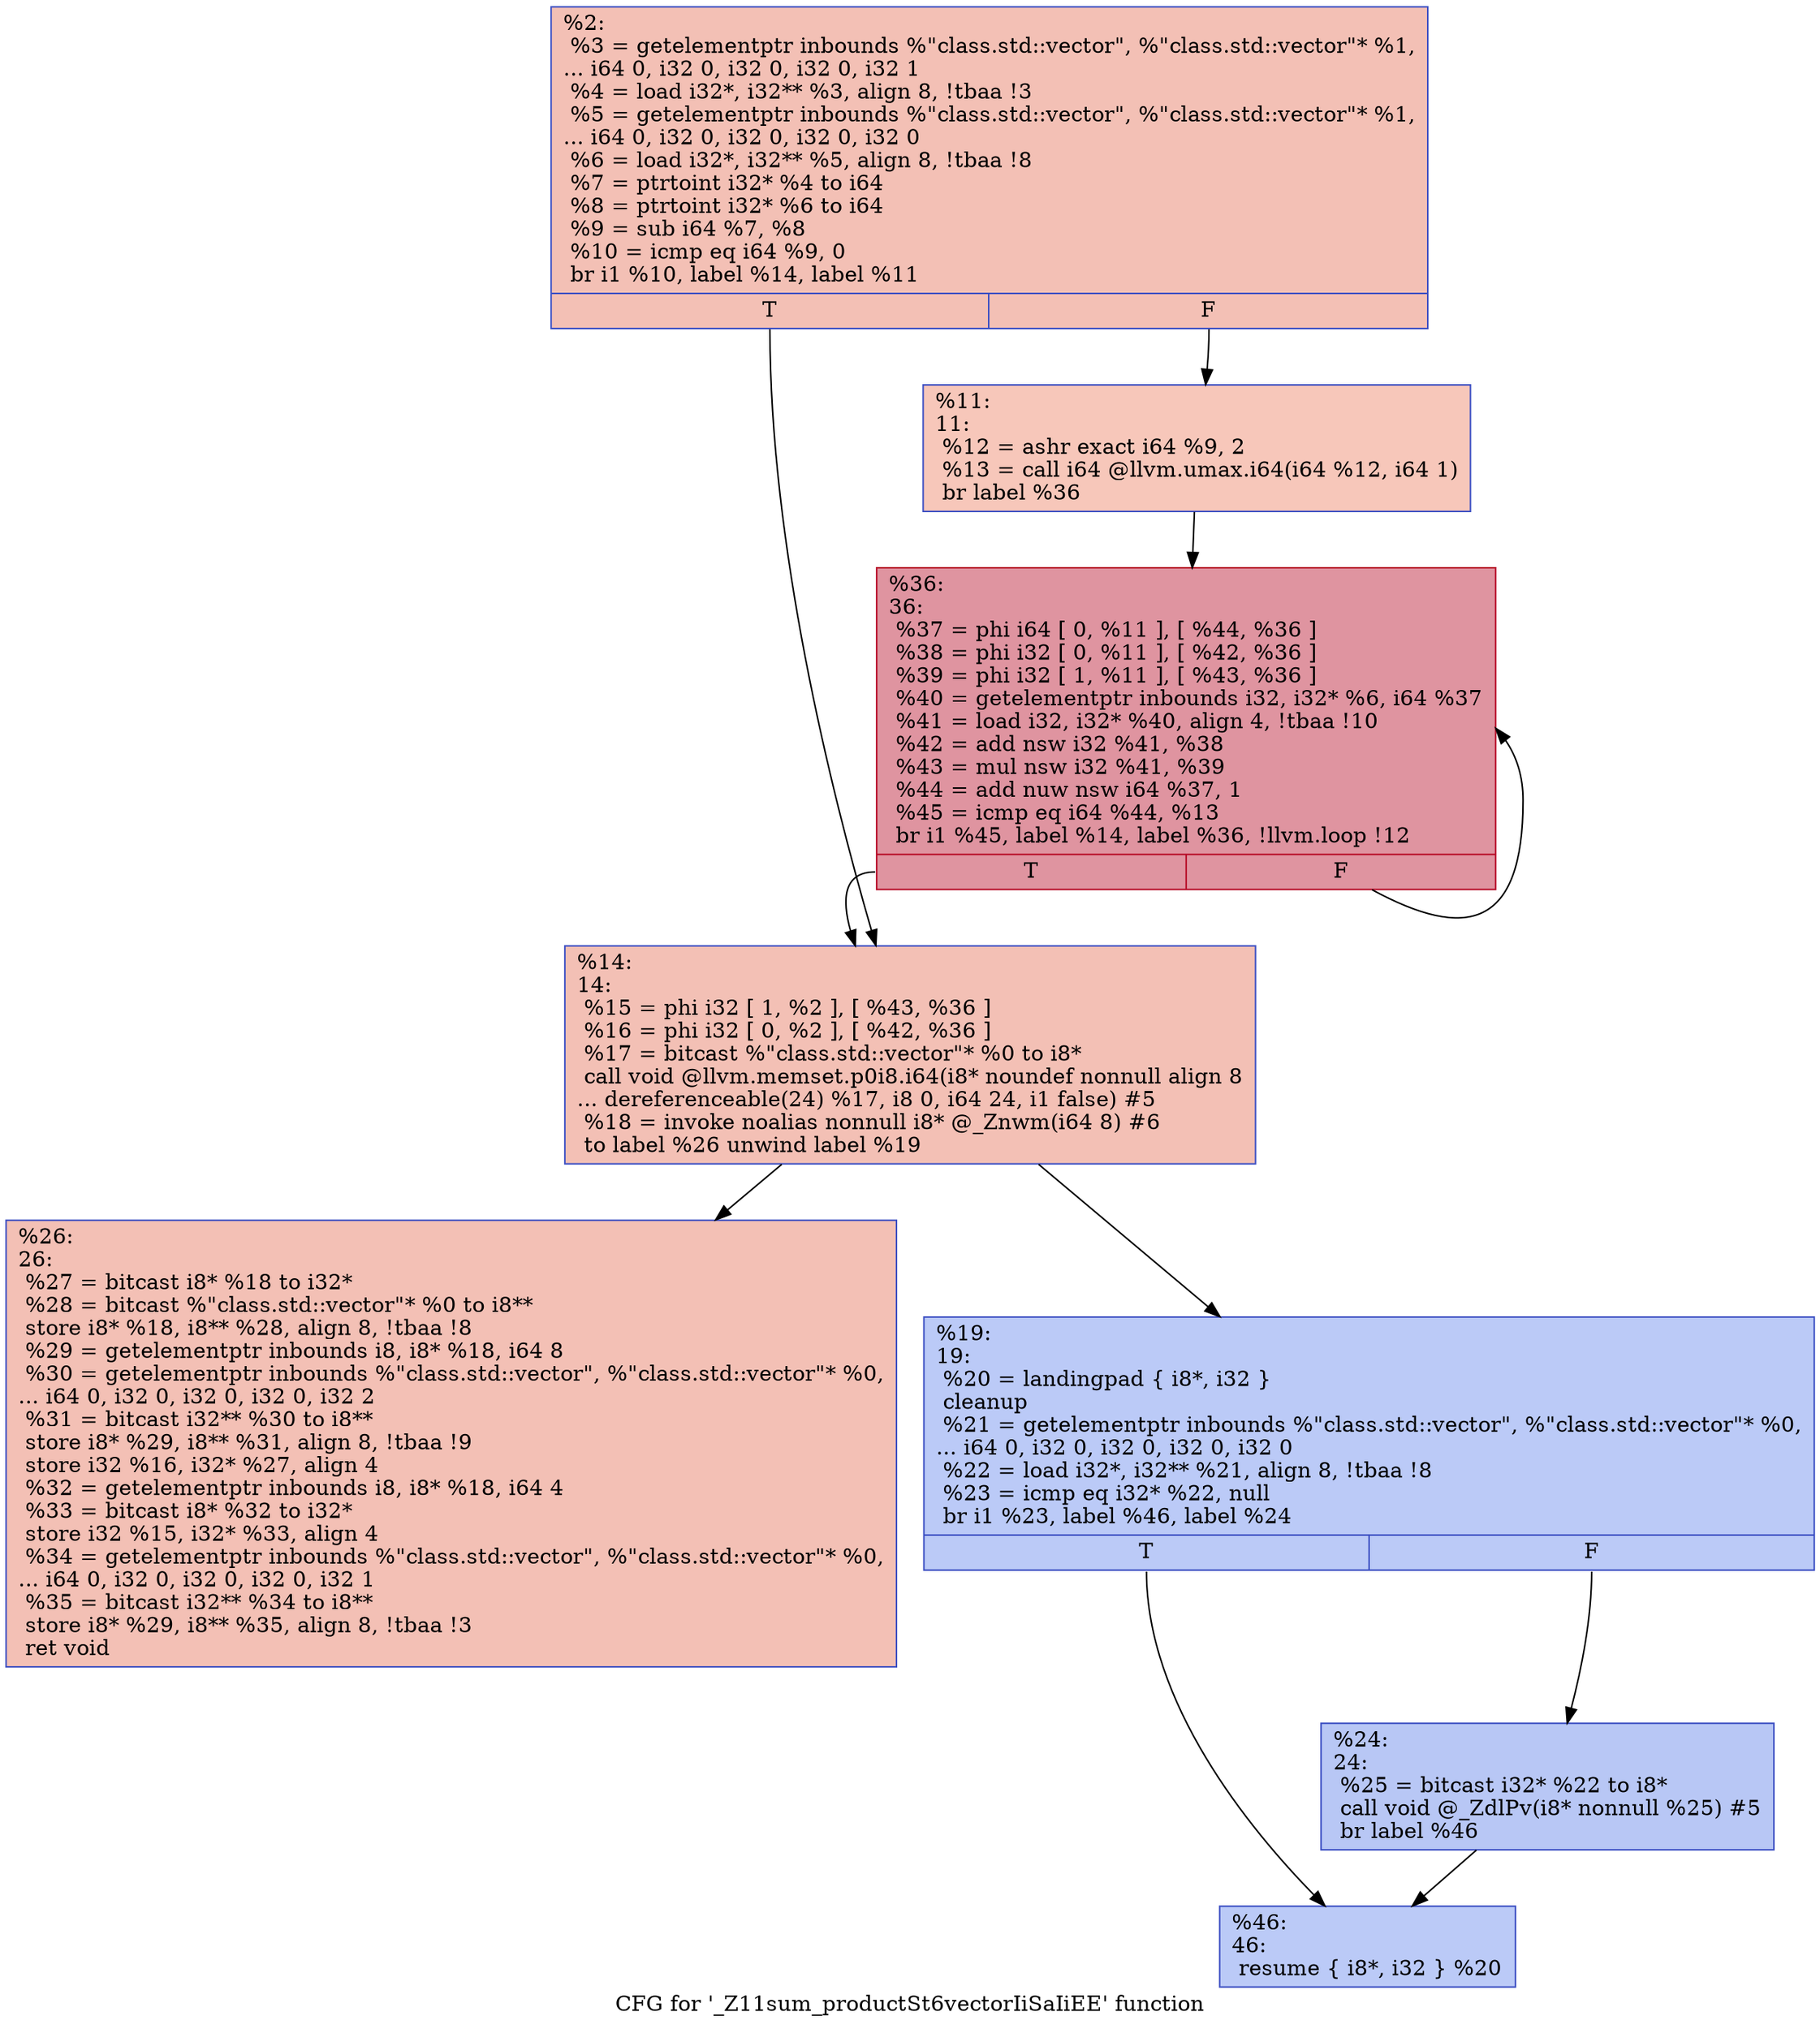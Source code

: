 digraph "CFG for '_Z11sum_productSt6vectorIiSaIiEE' function" {
	label="CFG for '_Z11sum_productSt6vectorIiSaIiEE' function";

	Node0x5605e51b1170 [shape=record,color="#3d50c3ff", style=filled, fillcolor="#e5705870",label="{%2:\l  %3 = getelementptr inbounds %\"class.std::vector\", %\"class.std::vector\"* %1,\l... i64 0, i32 0, i32 0, i32 0, i32 1\l  %4 = load i32*, i32** %3, align 8, !tbaa !3\l  %5 = getelementptr inbounds %\"class.std::vector\", %\"class.std::vector\"* %1,\l... i64 0, i32 0, i32 0, i32 0, i32 0\l  %6 = load i32*, i32** %5, align 8, !tbaa !8\l  %7 = ptrtoint i32* %4 to i64\l  %8 = ptrtoint i32* %6 to i64\l  %9 = sub i64 %7, %8\l  %10 = icmp eq i64 %9, 0\l  br i1 %10, label %14, label %11\l|{<s0>T|<s1>F}}"];
	Node0x5605e51b1170:s0 -> Node0x5605e51b2500;
	Node0x5605e51b1170:s1 -> Node0x5605e51b2ab0;
	Node0x5605e51b2ab0 [shape=record,color="#3d50c3ff", style=filled, fillcolor="#ec7f6370",label="{%11:\l11:                                               \l  %12 = ashr exact i64 %9, 2\l  %13 = call i64 @llvm.umax.i64(i64 %12, i64 1)\l  br label %36\l}"];
	Node0x5605e51b2ab0 -> Node0x5605e51b2f20;
	Node0x5605e51b2500 [shape=record,color="#3d50c3ff", style=filled, fillcolor="#e5705870",label="{%14:\l14:                                               \l  %15 = phi i32 [ 1, %2 ], [ %43, %36 ]\l  %16 = phi i32 [ 0, %2 ], [ %42, %36 ]\l  %17 = bitcast %\"class.std::vector\"* %0 to i8*\l  call void @llvm.memset.p0i8.i64(i8* noundef nonnull align 8\l... dereferenceable(24) %17, i8 0, i64 24, i1 false) #5\l  %18 = invoke noalias nonnull i8* @_Znwm(i64 8) #6\l          to label %26 unwind label %19\l}"];
	Node0x5605e51b2500 -> Node0x5605e51b3570;
	Node0x5605e51b2500 -> Node0x5605e51b3600;
	Node0x5605e51b3600 [shape=record,color="#3d50c3ff", style=filled, fillcolor="#6687ed70",label="{%19:\l19:                                               \l  %20 = landingpad \{ i8*, i32 \}\l          cleanup\l  %21 = getelementptr inbounds %\"class.std::vector\", %\"class.std::vector\"* %0,\l... i64 0, i32 0, i32 0, i32 0, i32 0\l  %22 = load i32*, i32** %21, align 8, !tbaa !8\l  %23 = icmp eq i32* %22, null\l  br i1 %23, label %46, label %24\l|{<s0>T|<s1>F}}"];
	Node0x5605e51b3600:s0 -> Node0x5605e51b4320;
	Node0x5605e51b3600:s1 -> Node0x5605e51b4370;
	Node0x5605e51b4370 [shape=record,color="#3d50c3ff", style=filled, fillcolor="#5f7fe870",label="{%24:\l24:                                               \l  %25 = bitcast i32* %22 to i8*\l  call void @_ZdlPv(i8* nonnull %25) #5\l  br label %46\l}"];
	Node0x5605e51b4370 -> Node0x5605e51b4320;
	Node0x5605e51b3570 [shape=record,color="#3d50c3ff", style=filled, fillcolor="#e5705870",label="{%26:\l26:                                               \l  %27 = bitcast i8* %18 to i32*\l  %28 = bitcast %\"class.std::vector\"* %0 to i8**\l  store i8* %18, i8** %28, align 8, !tbaa !8\l  %29 = getelementptr inbounds i8, i8* %18, i64 8\l  %30 = getelementptr inbounds %\"class.std::vector\", %\"class.std::vector\"* %0,\l... i64 0, i32 0, i32 0, i32 0, i32 2\l  %31 = bitcast i32** %30 to i8**\l  store i8* %29, i8** %31, align 8, !tbaa !9\l  store i32 %16, i32* %27, align 4\l  %32 = getelementptr inbounds i8, i8* %18, i64 4\l  %33 = bitcast i8* %32 to i32*\l  store i32 %15, i32* %33, align 4\l  %34 = getelementptr inbounds %\"class.std::vector\", %\"class.std::vector\"* %0,\l... i64 0, i32 0, i32 0, i32 0, i32 1\l  %35 = bitcast i32** %34 to i8**\l  store i8* %29, i8** %35, align 8, !tbaa !3\l  ret void\l}"];
	Node0x5605e51b2f20 [shape=record,color="#b70d28ff", style=filled, fillcolor="#b70d2870",label="{%36:\l36:                                               \l  %37 = phi i64 [ 0, %11 ], [ %44, %36 ]\l  %38 = phi i32 [ 0, %11 ], [ %42, %36 ]\l  %39 = phi i32 [ 1, %11 ], [ %43, %36 ]\l  %40 = getelementptr inbounds i32, i32* %6, i64 %37\l  %41 = load i32, i32* %40, align 4, !tbaa !10\l  %42 = add nsw i32 %41, %38\l  %43 = mul nsw i32 %41, %39\l  %44 = add nuw nsw i64 %37, 1\l  %45 = icmp eq i64 %44, %13\l  br i1 %45, label %14, label %36, !llvm.loop !12\l|{<s0>T|<s1>F}}"];
	Node0x5605e51b2f20:s0 -> Node0x5605e51b2500;
	Node0x5605e51b2f20:s1 -> Node0x5605e51b2f20;
	Node0x5605e51b4320 [shape=record,color="#3d50c3ff", style=filled, fillcolor="#6687ed70",label="{%46:\l46:                                               \l  resume \{ i8*, i32 \} %20\l}"];
}

